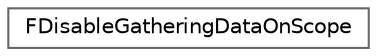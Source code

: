 digraph "Graphical Class Hierarchy"
{
 // INTERACTIVE_SVG=YES
 // LATEX_PDF_SIZE
  bgcolor="transparent";
  edge [fontname=Helvetica,fontsize=10,labelfontname=Helvetica,labelfontsize=10];
  node [fontname=Helvetica,fontsize=10,shape=box,height=0.2,width=0.4];
  rankdir="LR";
  Node0 [id="Node000000",label="FDisableGatheringDataOnScope",height=0.2,width=0.4,color="grey40", fillcolor="white", style="filled",URL="$d2/dcd/structFDisableGatheringDataOnScope.html",tooltip=" "];
}

